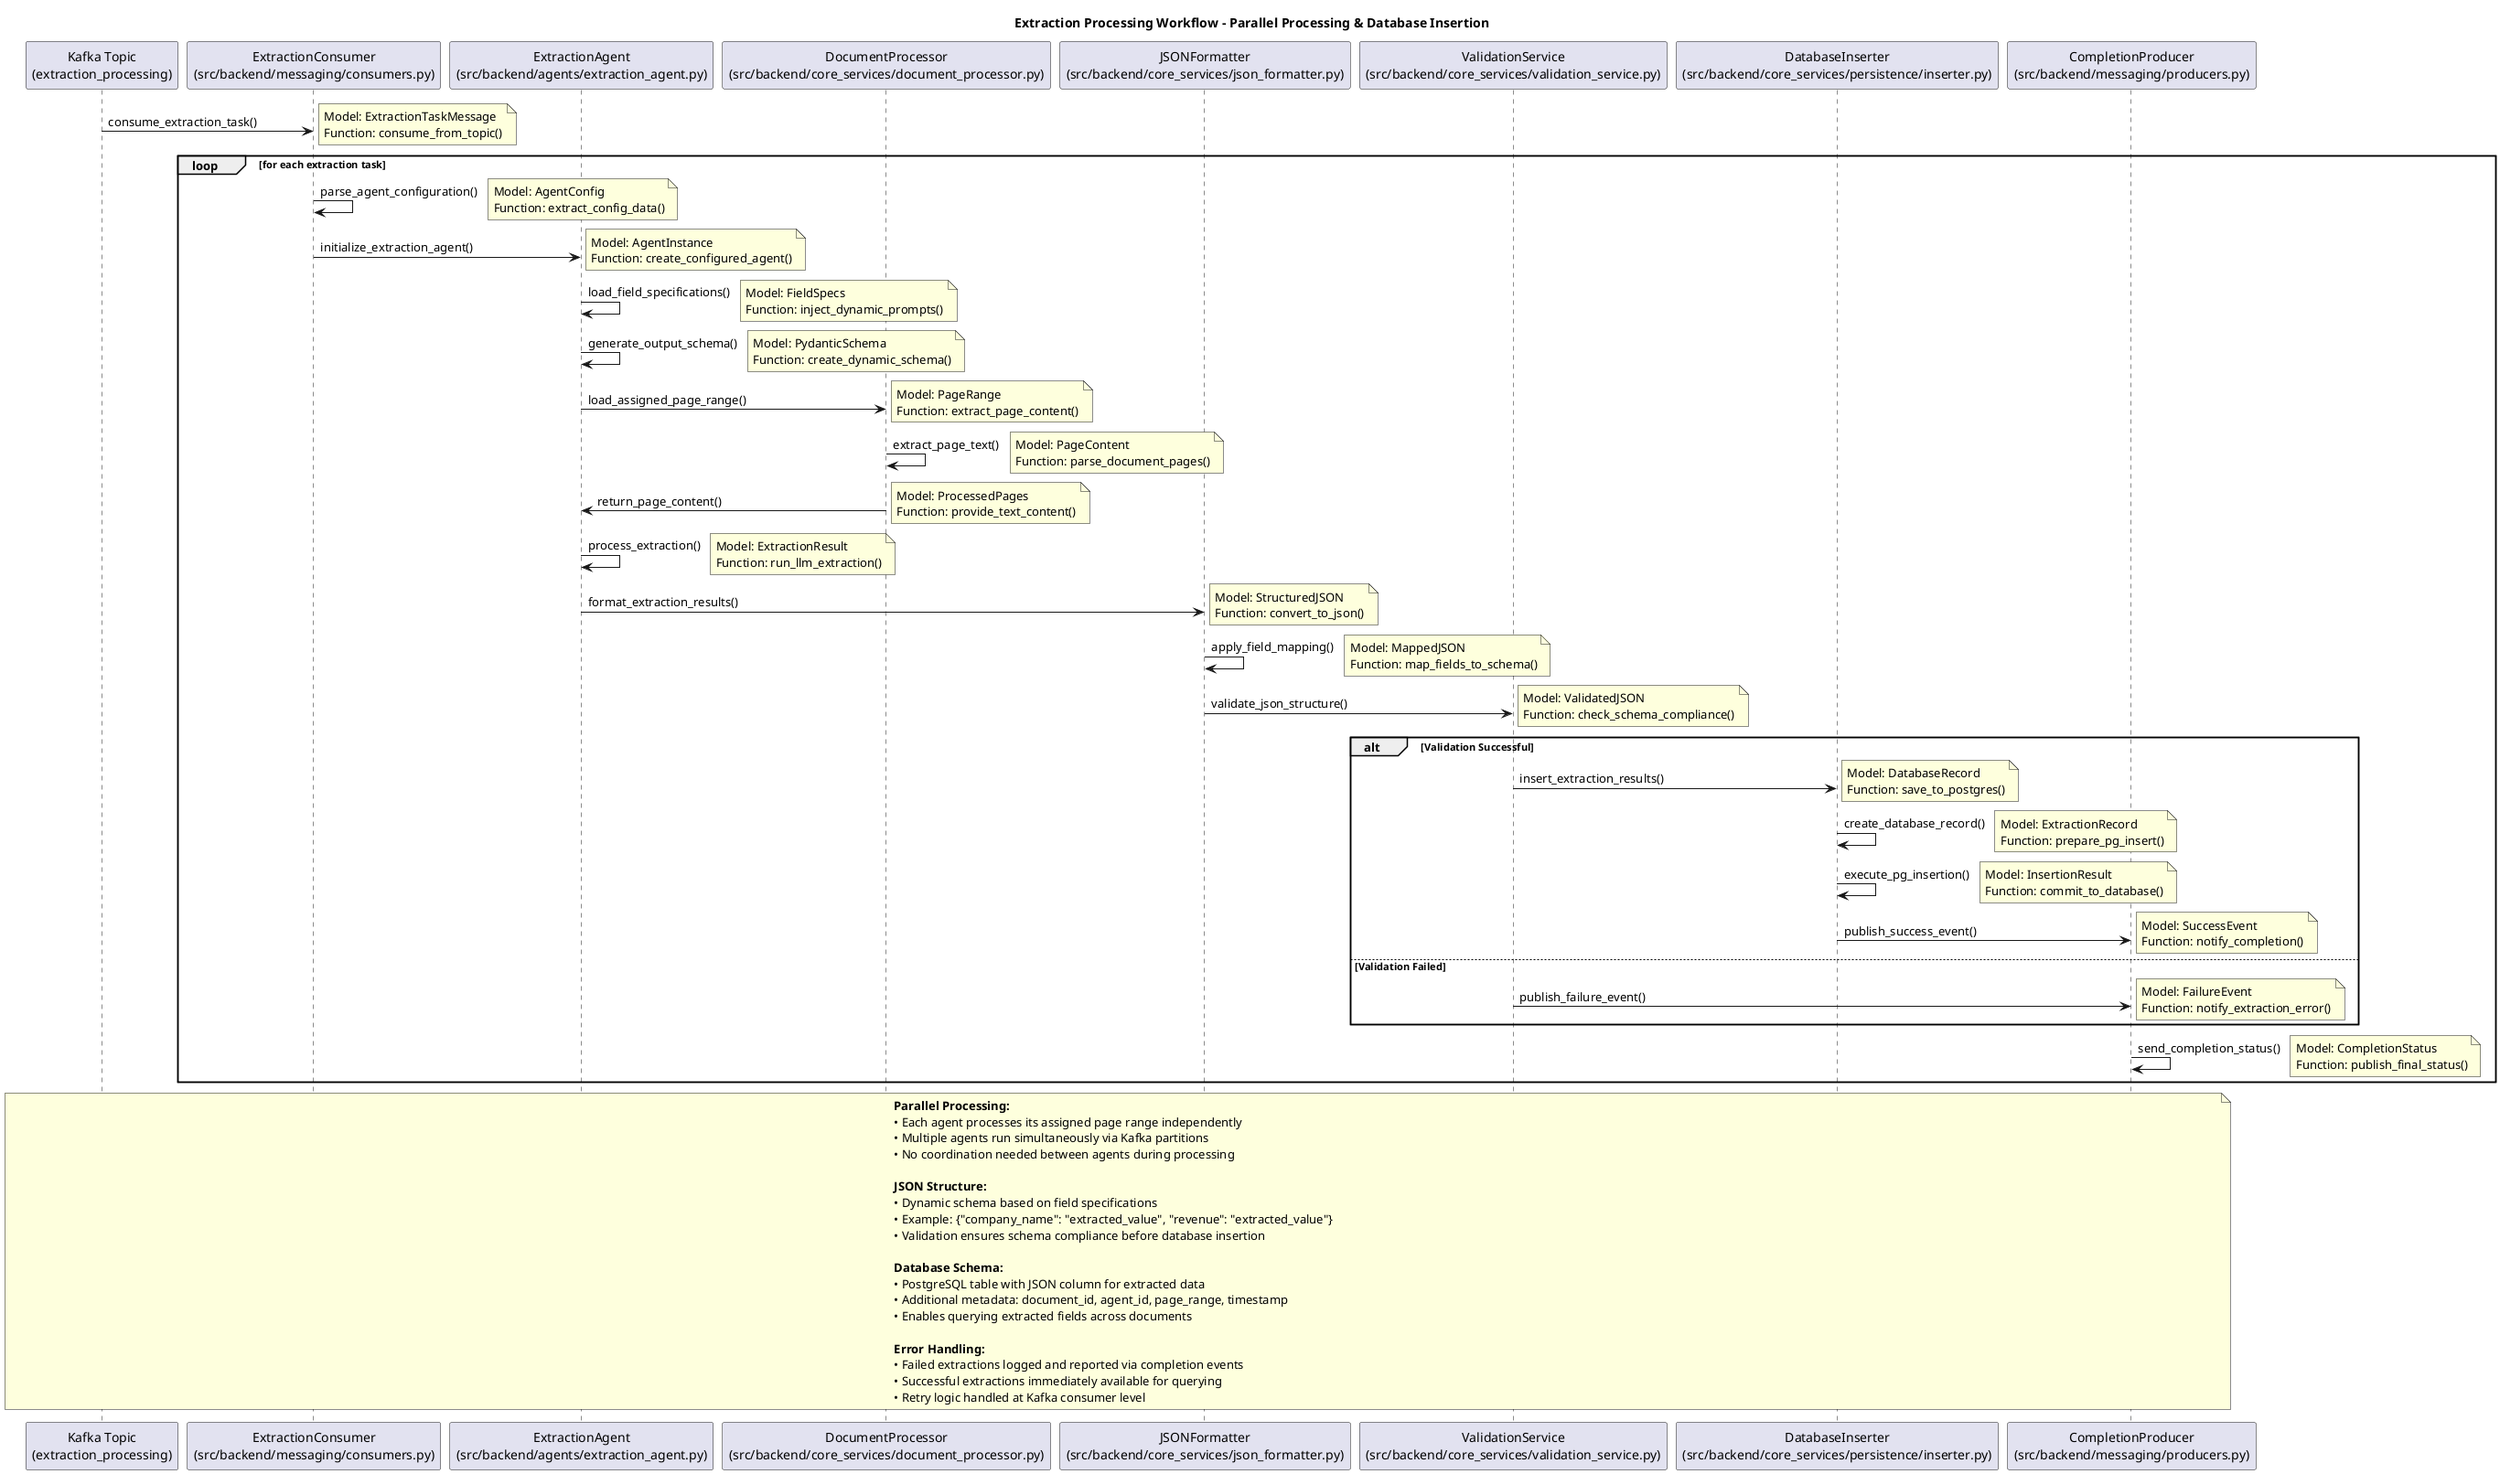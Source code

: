 @startuml workflow_extraction_processing
title Extraction Processing Workflow - Parallel Processing & Database Insertion

' Define participants with file paths
participant "Kafka Topic\n(extraction_processing)" as kafka_topic
participant "ExtractionConsumer\n(src/backend/messaging/consumers.py)" as consumer
participant "ExtractionAgent\n(src/backend/agents/extraction_agent.py)" as agent
participant "DocumentProcessor\n(src/backend/core_services/document_processor.py)" as doc_processor
participant "JSONFormatter\n(src/backend/core_services/json_formatter.py)" as json_formatter
participant "ValidationService\n(src/backend/core_services/validation_service.py)" as validator
participant "DatabaseInserter\n(src/backend/core_services/persistence/inserter.py)" as db_inserter
participant "CompletionProducer\n(src/backend/messaging/producers.py)" as producer

' Workflow steps
kafka_topic -> consumer : consume_extraction_task()
note right : Model: ExtractionTaskMessage\nFunction: consume_from_topic()

loop for each extraction task
    consumer -> consumer : parse_agent_configuration()
    note right : Model: AgentConfig\nFunction: extract_config_data()
    
    consumer -> agent : initialize_extraction_agent()
    note right : Model: AgentInstance\nFunction: create_configured_agent()
    
    agent -> agent : load_field_specifications()
    note right : Model: FieldSpecs\nFunction: inject_dynamic_prompts()
    
    agent -> agent : generate_output_schema()
    note right : Model: PydanticSchema\nFunction: create_dynamic_schema()
    
    agent -> doc_processor : load_assigned_page_range()
    note right : Model: PageRange\nFunction: extract_page_content()
    
    doc_processor -> doc_processor : extract_page_text()
    note right : Model: PageContent\nFunction: parse_document_pages()
    
    doc_processor -> agent : return_page_content()
    note right : Model: ProcessedPages\nFunction: provide_text_content()
    
    agent -> agent : process_extraction()
    note right : Model: ExtractionResult\nFunction: run_llm_extraction()
    
    agent -> json_formatter : format_extraction_results()
    note right : Model: StructuredJSON\nFunction: convert_to_json()
    
    json_formatter -> json_formatter : apply_field_mapping()
    note right : Model: MappedJSON\nFunction: map_fields_to_schema()
    
    json_formatter -> validator : validate_json_structure()
    note right : Model: ValidatedJSON\nFunction: check_schema_compliance()
    
    alt Validation Successful
        validator -> db_inserter : insert_extraction_results()
        note right : Model: DatabaseRecord\nFunction: save_to_postgres()
        
        db_inserter -> db_inserter : create_database_record()
        note right : Model: ExtractionRecord\nFunction: prepare_pg_insert()
        
        db_inserter -> db_inserter : execute_pg_insertion()
        note right : Model: InsertionResult\nFunction: commit_to_database()
        
        db_inserter -> producer : publish_success_event()
        note right : Model: SuccessEvent\nFunction: notify_completion()
        
    else Validation Failed
        validator -> producer : publish_failure_event()
        note right : Model: FailureEvent\nFunction: notify_extraction_error()
    end
    
    producer -> producer : send_completion_status()
    note right : Model: CompletionStatus\nFunction: publish_final_status()
end

note over kafka_topic, producer
    **Parallel Processing:**
    • Each agent processes its assigned page range independently
    • Multiple agents run simultaneously via Kafka partitions
    • No coordination needed between agents during processing
    
    **JSON Structure:**
    • Dynamic schema based on field specifications
    • Example: {"company_name": "extracted_value", "revenue": "extracted_value"}
    • Validation ensures schema compliance before database insertion
    
    **Database Schema:**
    • PostgreSQL table with JSON column for extracted data
    • Additional metadata: document_id, agent_id, page_range, timestamp
    • Enables querying extracted fields across documents
    
    **Error Handling:**
    • Failed extractions logged and reported via completion events
    • Successful extractions immediately available for querying
    • Retry logic handled at Kafka consumer level
end note

@enduml